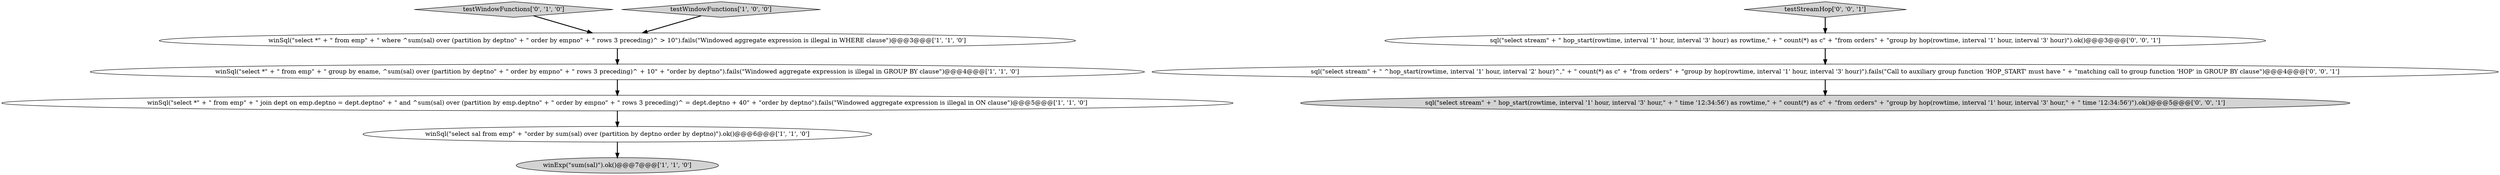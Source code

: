 digraph {
0 [style = filled, label = "winSql(\"select *\" + \" from emp\" + \" join dept on emp.deptno = dept.deptno\" + \" and ^sum(sal) over (partition by emp.deptno\" + \" order by empno\" + \" rows 3 preceding)^ = dept.deptno + 40\" + \"order by deptno\").fails(\"Windowed aggregate expression is illegal in ON clause\")@@@5@@@['1', '1', '0']", fillcolor = white, shape = ellipse image = "AAA0AAABBB1BBB"];
2 [style = filled, label = "winSql(\"select *\" + \" from emp\" + \" where ^sum(sal) over (partition by deptno\" + \" order by empno\" + \" rows 3 preceding)^ > 10\").fails(\"Windowed aggregate expression is illegal in WHERE clause\")@@@3@@@['1', '1', '0']", fillcolor = white, shape = ellipse image = "AAA0AAABBB1BBB"];
4 [style = filled, label = "winSql(\"select sal from emp\" + \"order by sum(sal) over (partition by deptno order by deptno)\").ok()@@@6@@@['1', '1', '0']", fillcolor = white, shape = ellipse image = "AAA0AAABBB1BBB"];
10 [style = filled, label = "sql(\"select stream\" + \" hop_start(rowtime, interval '1' hour, interval '3' hour,\" + \" time '12:34:56') as rowtime,\" + \" count(*) as c\" + \"from orders\" + \"group by hop(rowtime, interval '1' hour, interval '3' hour,\" + \" time '12:34:56')\").ok()@@@5@@@['0', '0', '1']", fillcolor = lightgray, shape = ellipse image = "AAA0AAABBB3BBB"];
6 [style = filled, label = "testWindowFunctions['0', '1', '0']", fillcolor = lightgray, shape = diamond image = "AAA0AAABBB2BBB"];
7 [style = filled, label = "testStreamHop['0', '0', '1']", fillcolor = lightgray, shape = diamond image = "AAA0AAABBB3BBB"];
5 [style = filled, label = "winExp(\"sum(sal)\").ok()@@@7@@@['1', '1', '0']", fillcolor = lightgray, shape = ellipse image = "AAA0AAABBB1BBB"];
9 [style = filled, label = "sql(\"select stream\" + \" hop_start(rowtime, interval '1' hour, interval '3' hour) as rowtime,\" + \" count(*) as c\" + \"from orders\" + \"group by hop(rowtime, interval '1' hour, interval '3' hour)\").ok()@@@3@@@['0', '0', '1']", fillcolor = white, shape = ellipse image = "AAA0AAABBB3BBB"];
3 [style = filled, label = "winSql(\"select *\" + \" from emp\" + \" group by ename, ^sum(sal) over (partition by deptno\" + \" order by empno\" + \" rows 3 preceding)^ + 10\" + \"order by deptno\").fails(\"Windowed aggregate expression is illegal in GROUP BY clause\")@@@4@@@['1', '1', '0']", fillcolor = white, shape = ellipse image = "AAA0AAABBB1BBB"];
1 [style = filled, label = "testWindowFunctions['1', '0', '0']", fillcolor = lightgray, shape = diamond image = "AAA0AAABBB1BBB"];
8 [style = filled, label = "sql(\"select stream\" + \" ^hop_start(rowtime, interval '1' hour, interval '2' hour)^,\" + \" count(*) as c\" + \"from orders\" + \"group by hop(rowtime, interval '1' hour, interval '3' hour)\").fails(\"Call to auxiliary group function 'HOP_START' must have \" + \"matching call to group function 'HOP' in GROUP BY clause\")@@@4@@@['0', '0', '1']", fillcolor = white, shape = ellipse image = "AAA0AAABBB3BBB"];
7->9 [style = bold, label=""];
8->10 [style = bold, label=""];
1->2 [style = bold, label=""];
9->8 [style = bold, label=""];
0->4 [style = bold, label=""];
4->5 [style = bold, label=""];
3->0 [style = bold, label=""];
2->3 [style = bold, label=""];
6->2 [style = bold, label=""];
}
